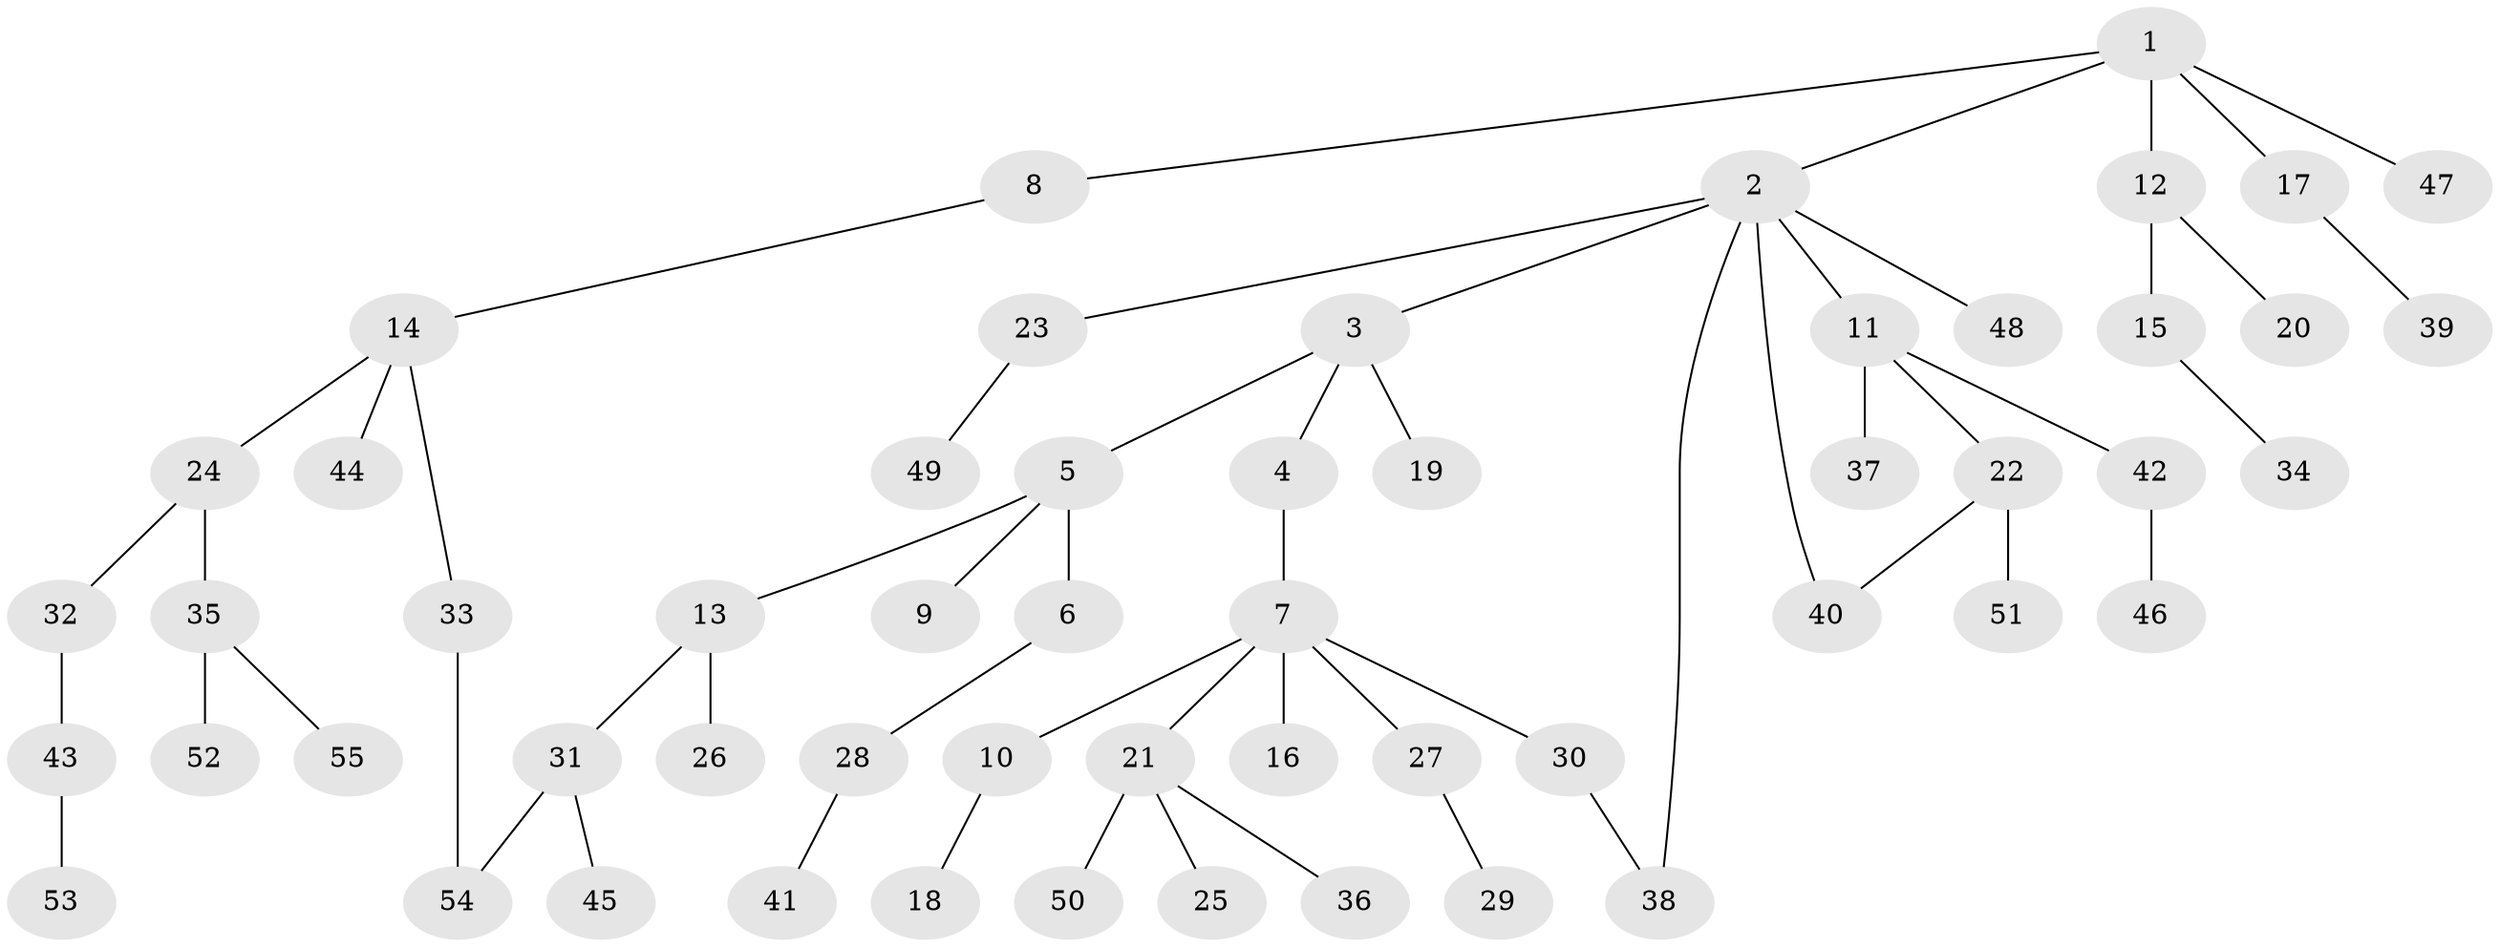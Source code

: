 // coarse degree distribution, {4: 0.058823529411764705, 7: 0.029411764705882353, 3: 0.20588235294117646, 2: 0.23529411764705882, 5: 0.029411764705882353, 1: 0.4411764705882353}
// Generated by graph-tools (version 1.1) at 2025/51/02/27/25 19:51:40]
// undirected, 55 vertices, 57 edges
graph export_dot {
graph [start="1"]
  node [color=gray90,style=filled];
  1;
  2;
  3;
  4;
  5;
  6;
  7;
  8;
  9;
  10;
  11;
  12;
  13;
  14;
  15;
  16;
  17;
  18;
  19;
  20;
  21;
  22;
  23;
  24;
  25;
  26;
  27;
  28;
  29;
  30;
  31;
  32;
  33;
  34;
  35;
  36;
  37;
  38;
  39;
  40;
  41;
  42;
  43;
  44;
  45;
  46;
  47;
  48;
  49;
  50;
  51;
  52;
  53;
  54;
  55;
  1 -- 2;
  1 -- 8;
  1 -- 12;
  1 -- 17;
  1 -- 47;
  2 -- 3;
  2 -- 11;
  2 -- 23;
  2 -- 38;
  2 -- 40;
  2 -- 48;
  3 -- 4;
  3 -- 5;
  3 -- 19;
  4 -- 7;
  5 -- 6;
  5 -- 9;
  5 -- 13;
  6 -- 28;
  7 -- 10;
  7 -- 16;
  7 -- 21;
  7 -- 27;
  7 -- 30;
  8 -- 14;
  10 -- 18;
  11 -- 22;
  11 -- 37;
  11 -- 42;
  12 -- 15;
  12 -- 20;
  13 -- 26;
  13 -- 31;
  14 -- 24;
  14 -- 33;
  14 -- 44;
  15 -- 34;
  17 -- 39;
  21 -- 25;
  21 -- 36;
  21 -- 50;
  22 -- 51;
  22 -- 40;
  23 -- 49;
  24 -- 32;
  24 -- 35;
  27 -- 29;
  28 -- 41;
  30 -- 38;
  31 -- 45;
  31 -- 54;
  32 -- 43;
  33 -- 54;
  35 -- 52;
  35 -- 55;
  42 -- 46;
  43 -- 53;
}
